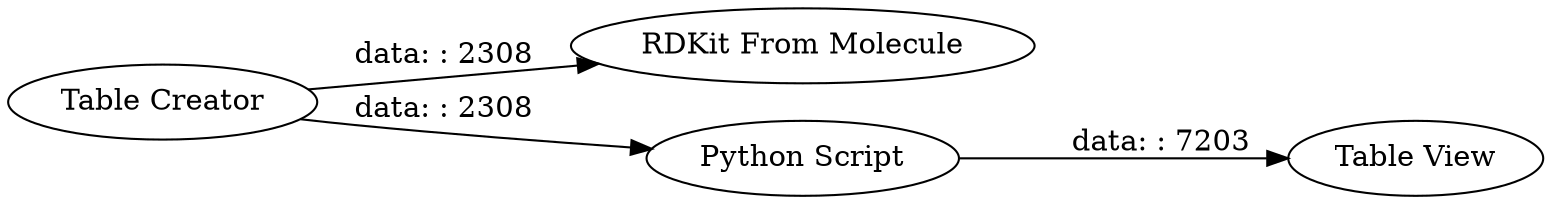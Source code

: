 digraph {
	"1386029215410413063_9" [label="RDKit From Molecule"]
	"1386029215410413063_3" [label="Table Creator"]
	"1386029215410413063_4" [label="Table View"]
	"1386029215410413063_2" [label="Python Script"]
	"1386029215410413063_2" -> "1386029215410413063_4" [label="data: : 7203"]
	"1386029215410413063_3" -> "1386029215410413063_9" [label="data: : 2308"]
	"1386029215410413063_3" -> "1386029215410413063_2" [label="data: : 2308"]
	rankdir=LR
}
